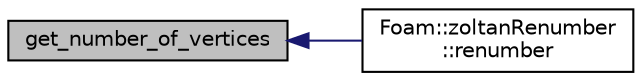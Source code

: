 digraph "get_number_of_vertices"
{
  bgcolor="transparent";
  edge [fontname="Helvetica",fontsize="10",labelfontname="Helvetica",labelfontsize="10"];
  node [fontname="Helvetica",fontsize="10",shape=record];
  rankdir="LR";
  Node1 [label="get_number_of_vertices",height=0.2,width=0.4,color="black", fillcolor="grey75", style="filled", fontcolor="black"];
  Node1 -> Node2 [dir="back",color="midnightblue",fontsize="10",style="solid",fontname="Helvetica"];
  Node2 [label="Foam::zoltanRenumber\l::renumber",height=0.2,width=0.4,color="black",URL="$a02992.html#a8c8c314aed6bcca51f2e7ae9a90f1b82",tooltip="Return the order in which cells need to be visited, i.e. "];
}
